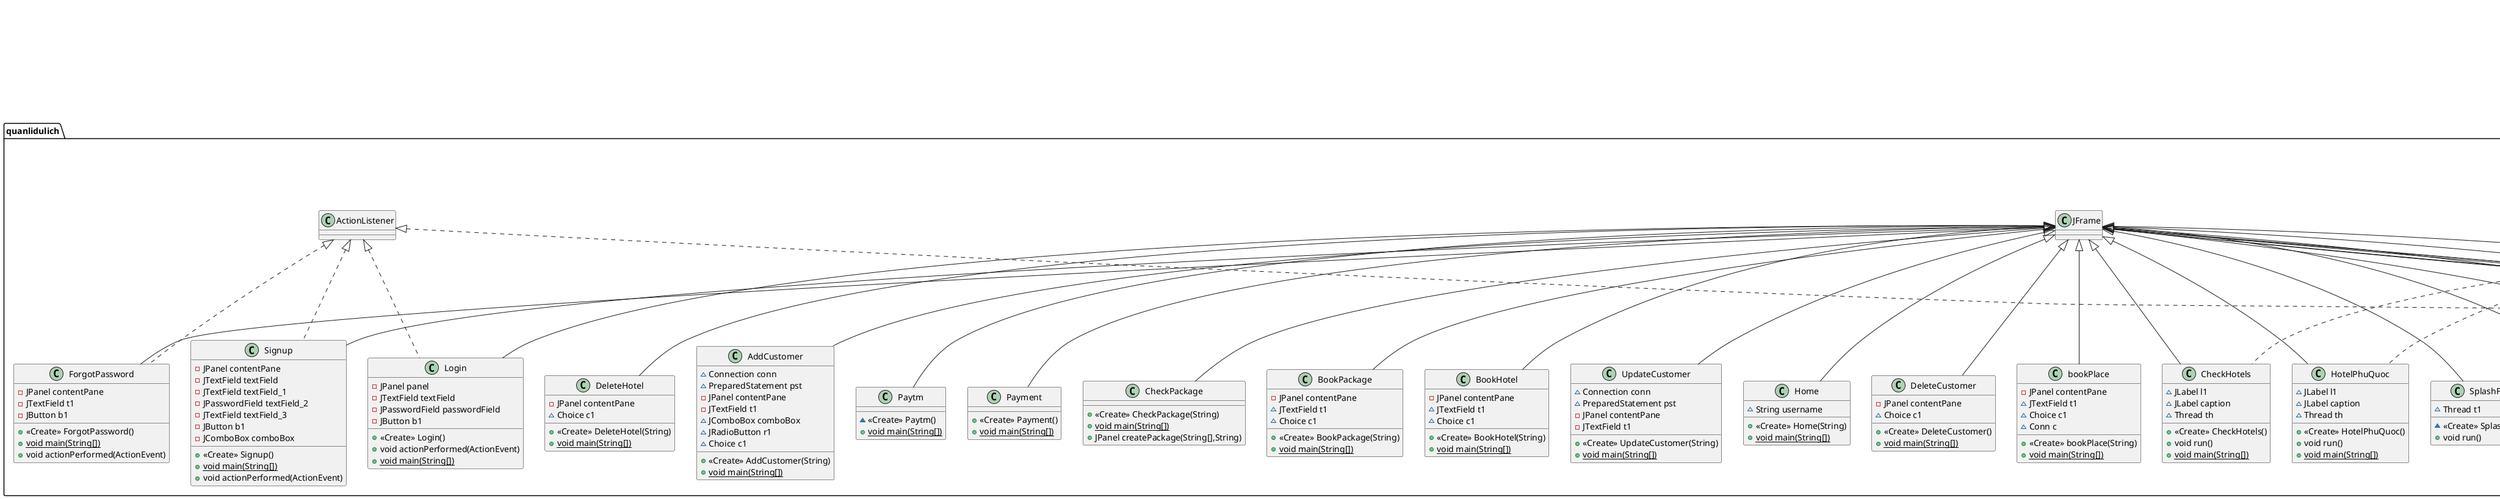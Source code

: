@startuml
class quanlidulich.HotelPhuYen {
~ JLabel l1
~ JLabel caption
~ Thread th
+ <<Create>> HotelPhuYen()
+ void run()
+ {static} void main(String[])
}
class quanlidulich.HotelHaLong {
~ JLabel l1
~ JLabel caption
~ Thread th
+ <<Create>> HotelHaLong()
+ void run()
+ {static} void main(String[])
}
class quanlidulich.DeleteCustomer {
- JPanel contentPane
~ Choice c1
+ <<Create>> DeleteCustomer()
+ {static} void main(String[])
}
class quanlidulich.Home {
~ String username
+ <<Create>> Home(String)
+ {static} void main(String[])
}
class quanlidulich.ViewCustomers {
~ Connection conn
- JPanel contentPane
- JTable table
- JLabel lblAvailability
- JLabel lblCleanStatus
- JLabel lblNewLabel
- JLabel lblNewLabel_1
- JLabel lblRoomNumber
- JLabel lblId
+ <<Create>> ViewCustomers()
+ {static} void main(String[])
}
class quanlidulich.HotelThapNhan {
~ JLabel l1
~ JLabel caption
~ Thread th
+ <<Create>> HotelThapNhan()
+ void run()
+ {static} void main(String[])
}
class quanlidulich.BookPackage {
- JPanel contentPane
~ JTextField t1
~ Choice c1
+ <<Create>> BookPackage(String)
+ {static} void main(String[])
}
class quanlidulich.DesPhuQuoc {
~ JLabel l1
~ JLabel caption
~ Thread th
+ <<Create>> DesPhuQuoc()
+ void run()
+ {static} void main(String[])
}
class quanlidulich.ViewAdCombo {
~ Connection conn
- JPanel contentPane
- JTable table
- JLabel lblAvailability
- JLabel lblCleanStatus
- JLabel lblNewLabel
- JLabel lblNewLabel_1
- JLabel lbf
- JLabel lblId
+ <<Create>> ViewAdCombo(String)
+ {static} void main(String[])
}
class quanlidulich.DesHalong {
~ JLabel l1
~ JLabel caption
~ Thread th
+ <<Create>> DesHalong()
+ void run()
+ {static} void main(String[])
}
class quanlidulich.Payment {
+ <<Create>> Payment()
+ {static} void main(String[])
}
class quanlidulich.CheckPackage {
+ <<Create>> CheckPackage(String)
+ {static} void main(String[])
+ JPanel createPackage(String[],String)
}
class quanlidulich.DesHoiAn {
~ JLabel l1
~ JLabel caption
~ Thread th
+ <<Create>> DesHoiAn()
+ void run()
+ {static} void main(String[])
}
class quanlidulich.HotelPhoCo {
~ JLabel l1
~ JLabel caption
~ Thread th
+ <<Create>> HotelPhoCo()
+ void run()
+ {static} void main(String[])
}
class quanlidulich.ViewAdHotel {
~ Connection conn
- JPanel contentPane
- JTable table
- JLabel lblAvailability
- JLabel lblCleanStatus
- JLabel lblNewLabel
- JLabel lblNewLabel_1
- JLabel lbf
- JLabel lblId
+ <<Create>> ViewAdHotel(String)
+ {static} void main(String[])
}
class quanlidulich.HotelHoiAn {
~ JLabel l1
~ JLabel caption
~ Thread th
+ <<Create>> HotelHoiAn()
+ void run()
+ {static} void main(String[])
}
class quanlidulich.AddCustomer {
~ Connection conn
~ PreparedStatement pst
- JPanel contentPane
- JTextField t1
~ JComboBox comboBox
~ JRadioButton r1
~ Choice c1
+ <<Create>> AddCustomer(String)
+ {static} void main(String[])
}
class quanlidulich.Paytm {
~ <<Create>> Paytm()
+ {static} void main(String[])
}
class quanlidulich.CheckHotels {
~ JLabel l1
~ JLabel caption
~ Thread th
+ <<Create>> CheckHotels()
+ void run()
+ {static} void main(String[])
}
class quanlidulich.Login {
- JPanel panel
- JTextField textField
- JPasswordField passwordField
- JButton b1
+ <<Create>> Login()
+ void actionPerformed(ActionEvent)
+ {static} void main(String[])
}
class quanlidulich.ViewAdDes {
~ Connection conn
- JPanel contentPane
- JTable table
- JLabel lblAvailability
- JLabel lblCleanStatus
- JLabel lblNewLabel
- JLabel lblNewLabel_1
- JLabel lbf
- JLabel lblId
+ <<Create>> ViewAdDes(String)
+ {static} void main(String[])
}
class quanlidulich.Conn {
~ Connection conn
~ Statement s
+ <<Create>> Conn()
}
class quanlidulich.DesPhuYen {
~ JLabel l1
~ JLabel caption
~ Thread th
+ <<Create>> DesPhuYen()
+ void run()
+ {static} void main(String[])
}
class quanlidulich.HotelPhuQuoc {
~ JLabel l1
~ JLabel caption
~ Thread th
+ <<Create>> HotelPhuQuoc()
+ void run()
+ {static} void main(String[])
}
class quanlidulich.BookHotel {
- JPanel contentPane
~ JTextField t1
~ Choice c1
+ <<Create>> BookHotel(String)
+ {static} void main(String[])
}
class quanlidulich.UpdateCustomer {
~ Connection conn
~ PreparedStatement pst
- JPanel contentPane
- JTextField t1
+ <<Create>> UpdateCustomer(String)
+ {static} void main(String[])
}
class quanlidulich.Signup {
- JPanel contentPane
- JTextField textField
- JTextField textField_1
- JPasswordField textField_2
- JTextField textField_3
- JButton b1
- JComboBox comboBox
+ <<Create>> Signup()
+ {static} void main(String[])
+ void actionPerformed(ActionEvent)
}
class quanlidulich.Splash {
+ {static} void main(String[])
}
class quanlidulich.SplashFrame {
~ Thread t1
~ <<Create>> SplashFrame()
+ void run()
}
class quanlidulich.About {
~ JButton b1
~ JLabel l1
~ Font f
~ TextArea t1
~ String s
+ <<Create>> About()
+ void actionPerformed(ActionEvent)
+ {static} void main(String[])
}
class quanlidulich.Loading {
- JPanel contentPane
- JProgressBar progressBar
~ Connection conn
~ String username
~ int s
~ Thread th
+ <<Create>> Loading(String)
+ {static} void main(String[])
+ void setUploading()
+ void run()
}
class quanlidulich.ForgotPassword {
- JPanel contentPane
- JTextField t1
- JButton b1
+ <<Create>> ForgotPassword()
+ {static} void main(String[])
+ void actionPerformed(ActionEvent)
}
class quanlidulich.bookPlace {
- JPanel contentPane
~ JTextField t1
~ Choice c1
~ Conn c
+ <<Create>> bookPlace(String)
+ {static} void main(String[])
}
class quanlidulich.DeleteHotel {
- JPanel contentPane
~ Choice c1
+ <<Create>> DeleteHotel(String)
+ {static} void main(String[])
}
class quanlidulich.Logout {
}


quanlidulich.Runnable <|.. quanlidulich.HotelPhuYen
quanlidulich.JFrame <|-- quanlidulich.HotelPhuYen
quanlidulich.Runnable <|.. quanlidulich.HotelHaLong
quanlidulich.JFrame <|-- quanlidulich.HotelHaLong
quanlidulich.JFrame <|-- quanlidulich.DeleteCustomer
quanlidulich.JFrame <|-- quanlidulich.Home
javax.swing.JFrame <|-- quanlidulich.ViewCustomers
quanlidulich.Runnable <|.. quanlidulich.HotelThapNhan
quanlidulich.JFrame <|-- quanlidulich.HotelThapNhan
quanlidulich.JFrame <|-- quanlidulich.BookPackage
quanlidulich.Runnable <|.. quanlidulich.DesPhuQuoc
quanlidulich.JFrame <|-- quanlidulich.DesPhuQuoc
javax.swing.JFrame <|-- quanlidulich.ViewAdCombo
quanlidulich.Runnable <|.. quanlidulich.DesHalong
quanlidulich.JFrame <|-- quanlidulich.DesHalong
quanlidulich.JFrame <|-- quanlidulich.Payment
quanlidulich.JFrame <|-- quanlidulich.CheckPackage
quanlidulich.Runnable <|.. quanlidulich.DesHoiAn
quanlidulich.JFrame <|-- quanlidulich.DesHoiAn
quanlidulich.Runnable <|.. quanlidulich.HotelPhoCo
quanlidulich.JFrame <|-- quanlidulich.HotelPhoCo
javax.swing.JFrame <|-- quanlidulich.ViewAdHotel
quanlidulich.Runnable <|.. quanlidulich.HotelHoiAn
quanlidulich.JFrame <|-- quanlidulich.HotelHoiAn
quanlidulich.JFrame <|-- quanlidulich.AddCustomer
quanlidulich.JFrame <|-- quanlidulich.Paytm
quanlidulich.Runnable <|.. quanlidulich.CheckHotels
quanlidulich.JFrame <|-- quanlidulich.CheckHotels
quanlidulich.ActionListener <|.. quanlidulich.Login
quanlidulich.JFrame <|-- quanlidulich.Login
javax.swing.JFrame <|-- quanlidulich.ViewAdDes
quanlidulich.Runnable <|.. quanlidulich.DesPhuYen
quanlidulich.JFrame <|-- quanlidulich.DesPhuYen
quanlidulich.Runnable <|.. quanlidulich.HotelPhuQuoc
quanlidulich.JFrame <|-- quanlidulich.HotelPhuQuoc
quanlidulich.JFrame <|-- quanlidulich.BookHotel
quanlidulich.JFrame <|-- quanlidulich.UpdateCustomer
quanlidulich.ActionListener <|.. quanlidulich.Signup
quanlidulich.JFrame <|-- quanlidulich.Signup
quanlidulich.Runnable <|.. quanlidulich.SplashFrame
quanlidulich.JFrame <|-- quanlidulich.SplashFrame
quanlidulich.ActionListener <|.. quanlidulich.About
javax.swing.JFrame <|-- quanlidulich.About
quanlidulich.Runnable <|.. quanlidulich.Loading
quanlidulich.JFrame <|-- quanlidulich.Loading
quanlidulich.ActionListener <|.. quanlidulich.ForgotPassword
quanlidulich.JFrame <|-- quanlidulich.ForgotPassword
quanlidulich.JFrame <|-- quanlidulich.bookPlace
quanlidulich.JFrame <|-- quanlidulich.DeleteHotel
@enduml